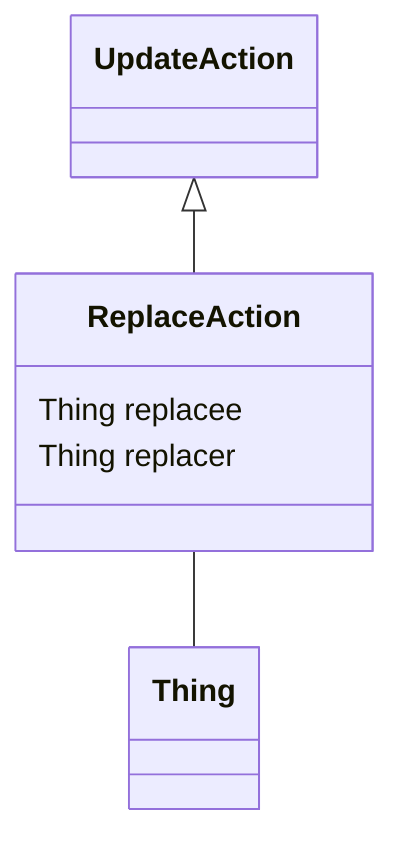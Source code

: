 classDiagram
  ReplaceAction -- Thing


UpdateAction <|-- ReplaceAction
class ReplaceAction {

  Thing replacee
  Thing replacer

}